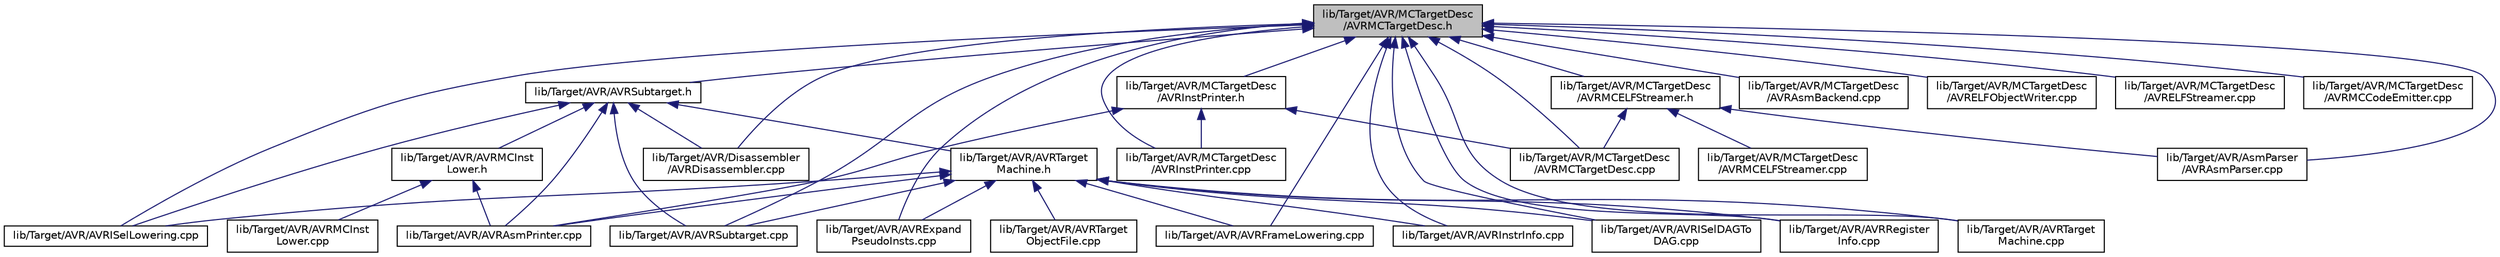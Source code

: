 digraph "lib/Target/AVR/MCTargetDesc/AVRMCTargetDesc.h"
{
 // LATEX_PDF_SIZE
  bgcolor="transparent";
  edge [fontname="Helvetica",fontsize="10",labelfontname="Helvetica",labelfontsize="10"];
  node [fontname="Helvetica",fontsize="10",shape=record];
  Node1 [label="lib/Target/AVR/MCTargetDesc\l/AVRMCTargetDesc.h",height=0.2,width=0.4,color="black", fillcolor="grey75", style="filled", fontcolor="black",tooltip=" "];
  Node1 -> Node2 [dir="back",color="midnightblue",fontsize="10",style="solid",fontname="Helvetica"];
  Node2 [label="lib/Target/AVR/AsmParser\l/AVRAsmParser.cpp",height=0.2,width=0.4,color="black",URL="$AVRAsmParser_8cpp.html",tooltip=" "];
  Node1 -> Node3 [dir="back",color="midnightblue",fontsize="10",style="solid",fontname="Helvetica"];
  Node3 [label="lib/Target/AVR/AVRSubtarget.h",height=0.2,width=0.4,color="black",URL="$AVRSubtarget_8h.html",tooltip=" "];
  Node3 -> Node4 [dir="back",color="midnightblue",fontsize="10",style="solid",fontname="Helvetica"];
  Node4 [label="lib/Target/AVR/AVRMCInst\lLower.h",height=0.2,width=0.4,color="black",URL="$AVRMCInstLower_8h.html",tooltip=" "];
  Node4 -> Node5 [dir="back",color="midnightblue",fontsize="10",style="solid",fontname="Helvetica"];
  Node5 [label="lib/Target/AVR/AVRAsmPrinter.cpp",height=0.2,width=0.4,color="black",URL="$AVRAsmPrinter_8cpp.html",tooltip=" "];
  Node4 -> Node6 [dir="back",color="midnightblue",fontsize="10",style="solid",fontname="Helvetica"];
  Node6 [label="lib/Target/AVR/AVRMCInst\lLower.cpp",height=0.2,width=0.4,color="black",URL="$AVRMCInstLower_8cpp.html",tooltip=" "];
  Node3 -> Node5 [dir="back",color="midnightblue",fontsize="10",style="solid",fontname="Helvetica"];
  Node3 -> Node7 [dir="back",color="midnightblue",fontsize="10",style="solid",fontname="Helvetica"];
  Node7 [label="lib/Target/AVR/AVRTarget\lMachine.h",height=0.2,width=0.4,color="black",URL="$AVRTargetMachine_8h.html",tooltip=" "];
  Node7 -> Node5 [dir="back",color="midnightblue",fontsize="10",style="solid",fontname="Helvetica"];
  Node7 -> Node8 [dir="back",color="midnightblue",fontsize="10",style="solid",fontname="Helvetica"];
  Node8 [label="lib/Target/AVR/AVRExpand\lPseudoInsts.cpp",height=0.2,width=0.4,color="black",URL="$AVRExpandPseudoInsts_8cpp.html",tooltip=" "];
  Node7 -> Node9 [dir="back",color="midnightblue",fontsize="10",style="solid",fontname="Helvetica"];
  Node9 [label="lib/Target/AVR/AVRFrameLowering.cpp",height=0.2,width=0.4,color="black",URL="$AVRFrameLowering_8cpp.html",tooltip=" "];
  Node7 -> Node10 [dir="back",color="midnightblue",fontsize="10",style="solid",fontname="Helvetica"];
  Node10 [label="lib/Target/AVR/AVRInstrInfo.cpp",height=0.2,width=0.4,color="black",URL="$AVRInstrInfo_8cpp.html",tooltip=" "];
  Node7 -> Node11 [dir="back",color="midnightblue",fontsize="10",style="solid",fontname="Helvetica"];
  Node11 [label="lib/Target/AVR/AVRISelDAGTo\lDAG.cpp",height=0.2,width=0.4,color="black",URL="$AVRISelDAGToDAG_8cpp.html",tooltip=" "];
  Node7 -> Node12 [dir="back",color="midnightblue",fontsize="10",style="solid",fontname="Helvetica"];
  Node12 [label="lib/Target/AVR/AVRISelLowering.cpp",height=0.2,width=0.4,color="black",URL="$AVRISelLowering_8cpp.html",tooltip=" "];
  Node7 -> Node13 [dir="back",color="midnightblue",fontsize="10",style="solid",fontname="Helvetica"];
  Node13 [label="lib/Target/AVR/AVRRegister\lInfo.cpp",height=0.2,width=0.4,color="black",URL="$AVRRegisterInfo_8cpp.html",tooltip=" "];
  Node7 -> Node14 [dir="back",color="midnightblue",fontsize="10",style="solid",fontname="Helvetica"];
  Node14 [label="lib/Target/AVR/AVRSubtarget.cpp",height=0.2,width=0.4,color="black",URL="$AVRSubtarget_8cpp.html",tooltip=" "];
  Node7 -> Node15 [dir="back",color="midnightblue",fontsize="10",style="solid",fontname="Helvetica"];
  Node15 [label="lib/Target/AVR/AVRTarget\lMachine.cpp",height=0.2,width=0.4,color="black",URL="$AVRTargetMachine_8cpp.html",tooltip=" "];
  Node7 -> Node16 [dir="back",color="midnightblue",fontsize="10",style="solid",fontname="Helvetica"];
  Node16 [label="lib/Target/AVR/AVRTarget\lObjectFile.cpp",height=0.2,width=0.4,color="black",URL="$AVRTargetObjectFile_8cpp.html",tooltip=" "];
  Node3 -> Node12 [dir="back",color="midnightblue",fontsize="10",style="solid",fontname="Helvetica"];
  Node3 -> Node14 [dir="back",color="midnightblue",fontsize="10",style="solid",fontname="Helvetica"];
  Node3 -> Node17 [dir="back",color="midnightblue",fontsize="10",style="solid",fontname="Helvetica"];
  Node17 [label="lib/Target/AVR/Disassembler\l/AVRDisassembler.cpp",height=0.2,width=0.4,color="black",URL="$AVRDisassembler_8cpp.html",tooltip=" "];
  Node1 -> Node18 [dir="back",color="midnightblue",fontsize="10",style="solid",fontname="Helvetica"];
  Node18 [label="lib/Target/AVR/MCTargetDesc\l/AVRInstPrinter.h",height=0.2,width=0.4,color="black",URL="$AVRInstPrinter_8h.html",tooltip=" "];
  Node18 -> Node5 [dir="back",color="midnightblue",fontsize="10",style="solid",fontname="Helvetica"];
  Node18 -> Node19 [dir="back",color="midnightblue",fontsize="10",style="solid",fontname="Helvetica"];
  Node19 [label="lib/Target/AVR/MCTargetDesc\l/AVRInstPrinter.cpp",height=0.2,width=0.4,color="black",URL="$AVRInstPrinter_8cpp.html",tooltip=" "];
  Node18 -> Node20 [dir="back",color="midnightblue",fontsize="10",style="solid",fontname="Helvetica"];
  Node20 [label="lib/Target/AVR/MCTargetDesc\l/AVRMCTargetDesc.cpp",height=0.2,width=0.4,color="black",URL="$AVRMCTargetDesc_8cpp.html",tooltip=" "];
  Node1 -> Node8 [dir="back",color="midnightblue",fontsize="10",style="solid",fontname="Helvetica"];
  Node1 -> Node9 [dir="back",color="midnightblue",fontsize="10",style="solid",fontname="Helvetica"];
  Node1 -> Node10 [dir="back",color="midnightblue",fontsize="10",style="solid",fontname="Helvetica"];
  Node1 -> Node11 [dir="back",color="midnightblue",fontsize="10",style="solid",fontname="Helvetica"];
  Node1 -> Node12 [dir="back",color="midnightblue",fontsize="10",style="solid",fontname="Helvetica"];
  Node1 -> Node13 [dir="back",color="midnightblue",fontsize="10",style="solid",fontname="Helvetica"];
  Node1 -> Node14 [dir="back",color="midnightblue",fontsize="10",style="solid",fontname="Helvetica"];
  Node1 -> Node15 [dir="back",color="midnightblue",fontsize="10",style="solid",fontname="Helvetica"];
  Node1 -> Node17 [dir="back",color="midnightblue",fontsize="10",style="solid",fontname="Helvetica"];
  Node1 -> Node21 [dir="back",color="midnightblue",fontsize="10",style="solid",fontname="Helvetica"];
  Node21 [label="lib/Target/AVR/MCTargetDesc\l/AVRAsmBackend.cpp",height=0.2,width=0.4,color="black",URL="$AVRAsmBackend_8cpp.html",tooltip=" "];
  Node1 -> Node22 [dir="back",color="midnightblue",fontsize="10",style="solid",fontname="Helvetica"];
  Node22 [label="lib/Target/AVR/MCTargetDesc\l/AVRELFObjectWriter.cpp",height=0.2,width=0.4,color="black",URL="$AVRELFObjectWriter_8cpp.html",tooltip=" "];
  Node1 -> Node23 [dir="back",color="midnightblue",fontsize="10",style="solid",fontname="Helvetica"];
  Node23 [label="lib/Target/AVR/MCTargetDesc\l/AVRELFStreamer.cpp",height=0.2,width=0.4,color="black",URL="$AVRELFStreamer_8cpp.html",tooltip=" "];
  Node1 -> Node19 [dir="back",color="midnightblue",fontsize="10",style="solid",fontname="Helvetica"];
  Node1 -> Node24 [dir="back",color="midnightblue",fontsize="10",style="solid",fontname="Helvetica"];
  Node24 [label="lib/Target/AVR/MCTargetDesc\l/AVRMCCodeEmitter.cpp",height=0.2,width=0.4,color="black",URL="$AVRMCCodeEmitter_8cpp.html",tooltip=" "];
  Node1 -> Node25 [dir="back",color="midnightblue",fontsize="10",style="solid",fontname="Helvetica"];
  Node25 [label="lib/Target/AVR/MCTargetDesc\l/AVRMCELFStreamer.h",height=0.2,width=0.4,color="black",URL="$AVRMCELFStreamer_8h.html",tooltip=" "];
  Node25 -> Node2 [dir="back",color="midnightblue",fontsize="10",style="solid",fontname="Helvetica"];
  Node25 -> Node26 [dir="back",color="midnightblue",fontsize="10",style="solid",fontname="Helvetica"];
  Node26 [label="lib/Target/AVR/MCTargetDesc\l/AVRMCELFStreamer.cpp",height=0.2,width=0.4,color="black",URL="$AVRMCELFStreamer_8cpp.html",tooltip=" "];
  Node25 -> Node20 [dir="back",color="midnightblue",fontsize="10",style="solid",fontname="Helvetica"];
  Node1 -> Node20 [dir="back",color="midnightblue",fontsize="10",style="solid",fontname="Helvetica"];
}
